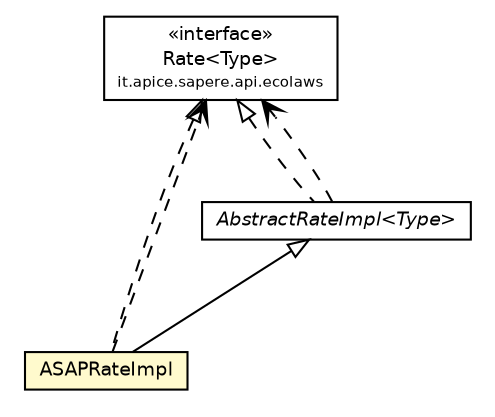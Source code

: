 #!/usr/local/bin/dot
#
# Class diagram 
# Generated by UmlGraph version 4.4 (http://www.spinellis.gr/sw/umlgraph)
#

digraph G {
	edge [fontname="Helvetica",fontsize=10,labelfontname="Helvetica",labelfontsize=10];
	node [fontname="Helvetica",fontsize=10,shape=plaintext];
	// it.apice.sapere.api.ecolaws.Rate<Type>
	c42544 [label=<<table border="0" cellborder="1" cellspacing="0" cellpadding="2" port="p" href="../Rate.html">
		<tr><td><table border="0" cellspacing="0" cellpadding="1">
			<tr><td> &laquo;interface&raquo; </td></tr>
			<tr><td> Rate&lt;Type&gt; </td></tr>
			<tr><td><font point-size="7.0"> it.apice.sapere.api.ecolaws </font></td></tr>
		</table></td></tr>
		</table>>, fontname="Helvetica", fontcolor="black", fontsize=9.0];
	// it.apice.sapere.api.ecolaws.impl.ASAPRateImpl
	c42655 [label=<<table border="0" cellborder="1" cellspacing="0" cellpadding="2" port="p" bgcolor="lemonChiffon" href="./ASAPRateImpl.html">
		<tr><td><table border="0" cellspacing="0" cellpadding="1">
			<tr><td> ASAPRateImpl </td></tr>
		</table></td></tr>
		</table>>, fontname="Helvetica", fontcolor="black", fontsize=9.0];
	// it.apice.sapere.api.ecolaws.impl.AbstractRateImpl<Type>
	c42656 [label=<<table border="0" cellborder="1" cellspacing="0" cellpadding="2" port="p" href="./AbstractRateImpl.html">
		<tr><td><table border="0" cellspacing="0" cellpadding="1">
			<tr><td><font face="Helvetica-Oblique"> AbstractRateImpl&lt;Type&gt; </font></td></tr>
		</table></td></tr>
		</table>>, fontname="Helvetica", fontcolor="black", fontsize=9.0];
	//it.apice.sapere.api.ecolaws.impl.ASAPRateImpl extends it.apice.sapere.api.ecolaws.impl.AbstractRateImpl<java.lang.Double>
	c42656:p -> c42655:p [dir=back,arrowtail=empty];
	//it.apice.sapere.api.ecolaws.impl.ASAPRateImpl implements it.apice.sapere.api.ecolaws.Rate<Type>
	c42544:p -> c42655:p [dir=back,arrowtail=empty,style=dashed];
	//it.apice.sapere.api.ecolaws.impl.AbstractRateImpl<Type> implements it.apice.sapere.api.ecolaws.Rate<Type>
	c42544:p -> c42656:p [dir=back,arrowtail=empty,style=dashed];
	// it.apice.sapere.api.ecolaws.impl.ASAPRateImpl DEPEND it.apice.sapere.api.ecolaws.Rate<Type>
	c42655:p -> c42544:p [taillabel="", label="", headlabel="", fontname="Helvetica", fontcolor="black", fontsize=10.0, color="black", arrowhead=open, style=dashed];
	// it.apice.sapere.api.ecolaws.impl.AbstractRateImpl<Type> DEPEND it.apice.sapere.api.ecolaws.Rate<Type>
	c42656:p -> c42544:p [taillabel="", label="", headlabel="", fontname="Helvetica", fontcolor="black", fontsize=10.0, color="black", arrowhead=open, style=dashed];
}

